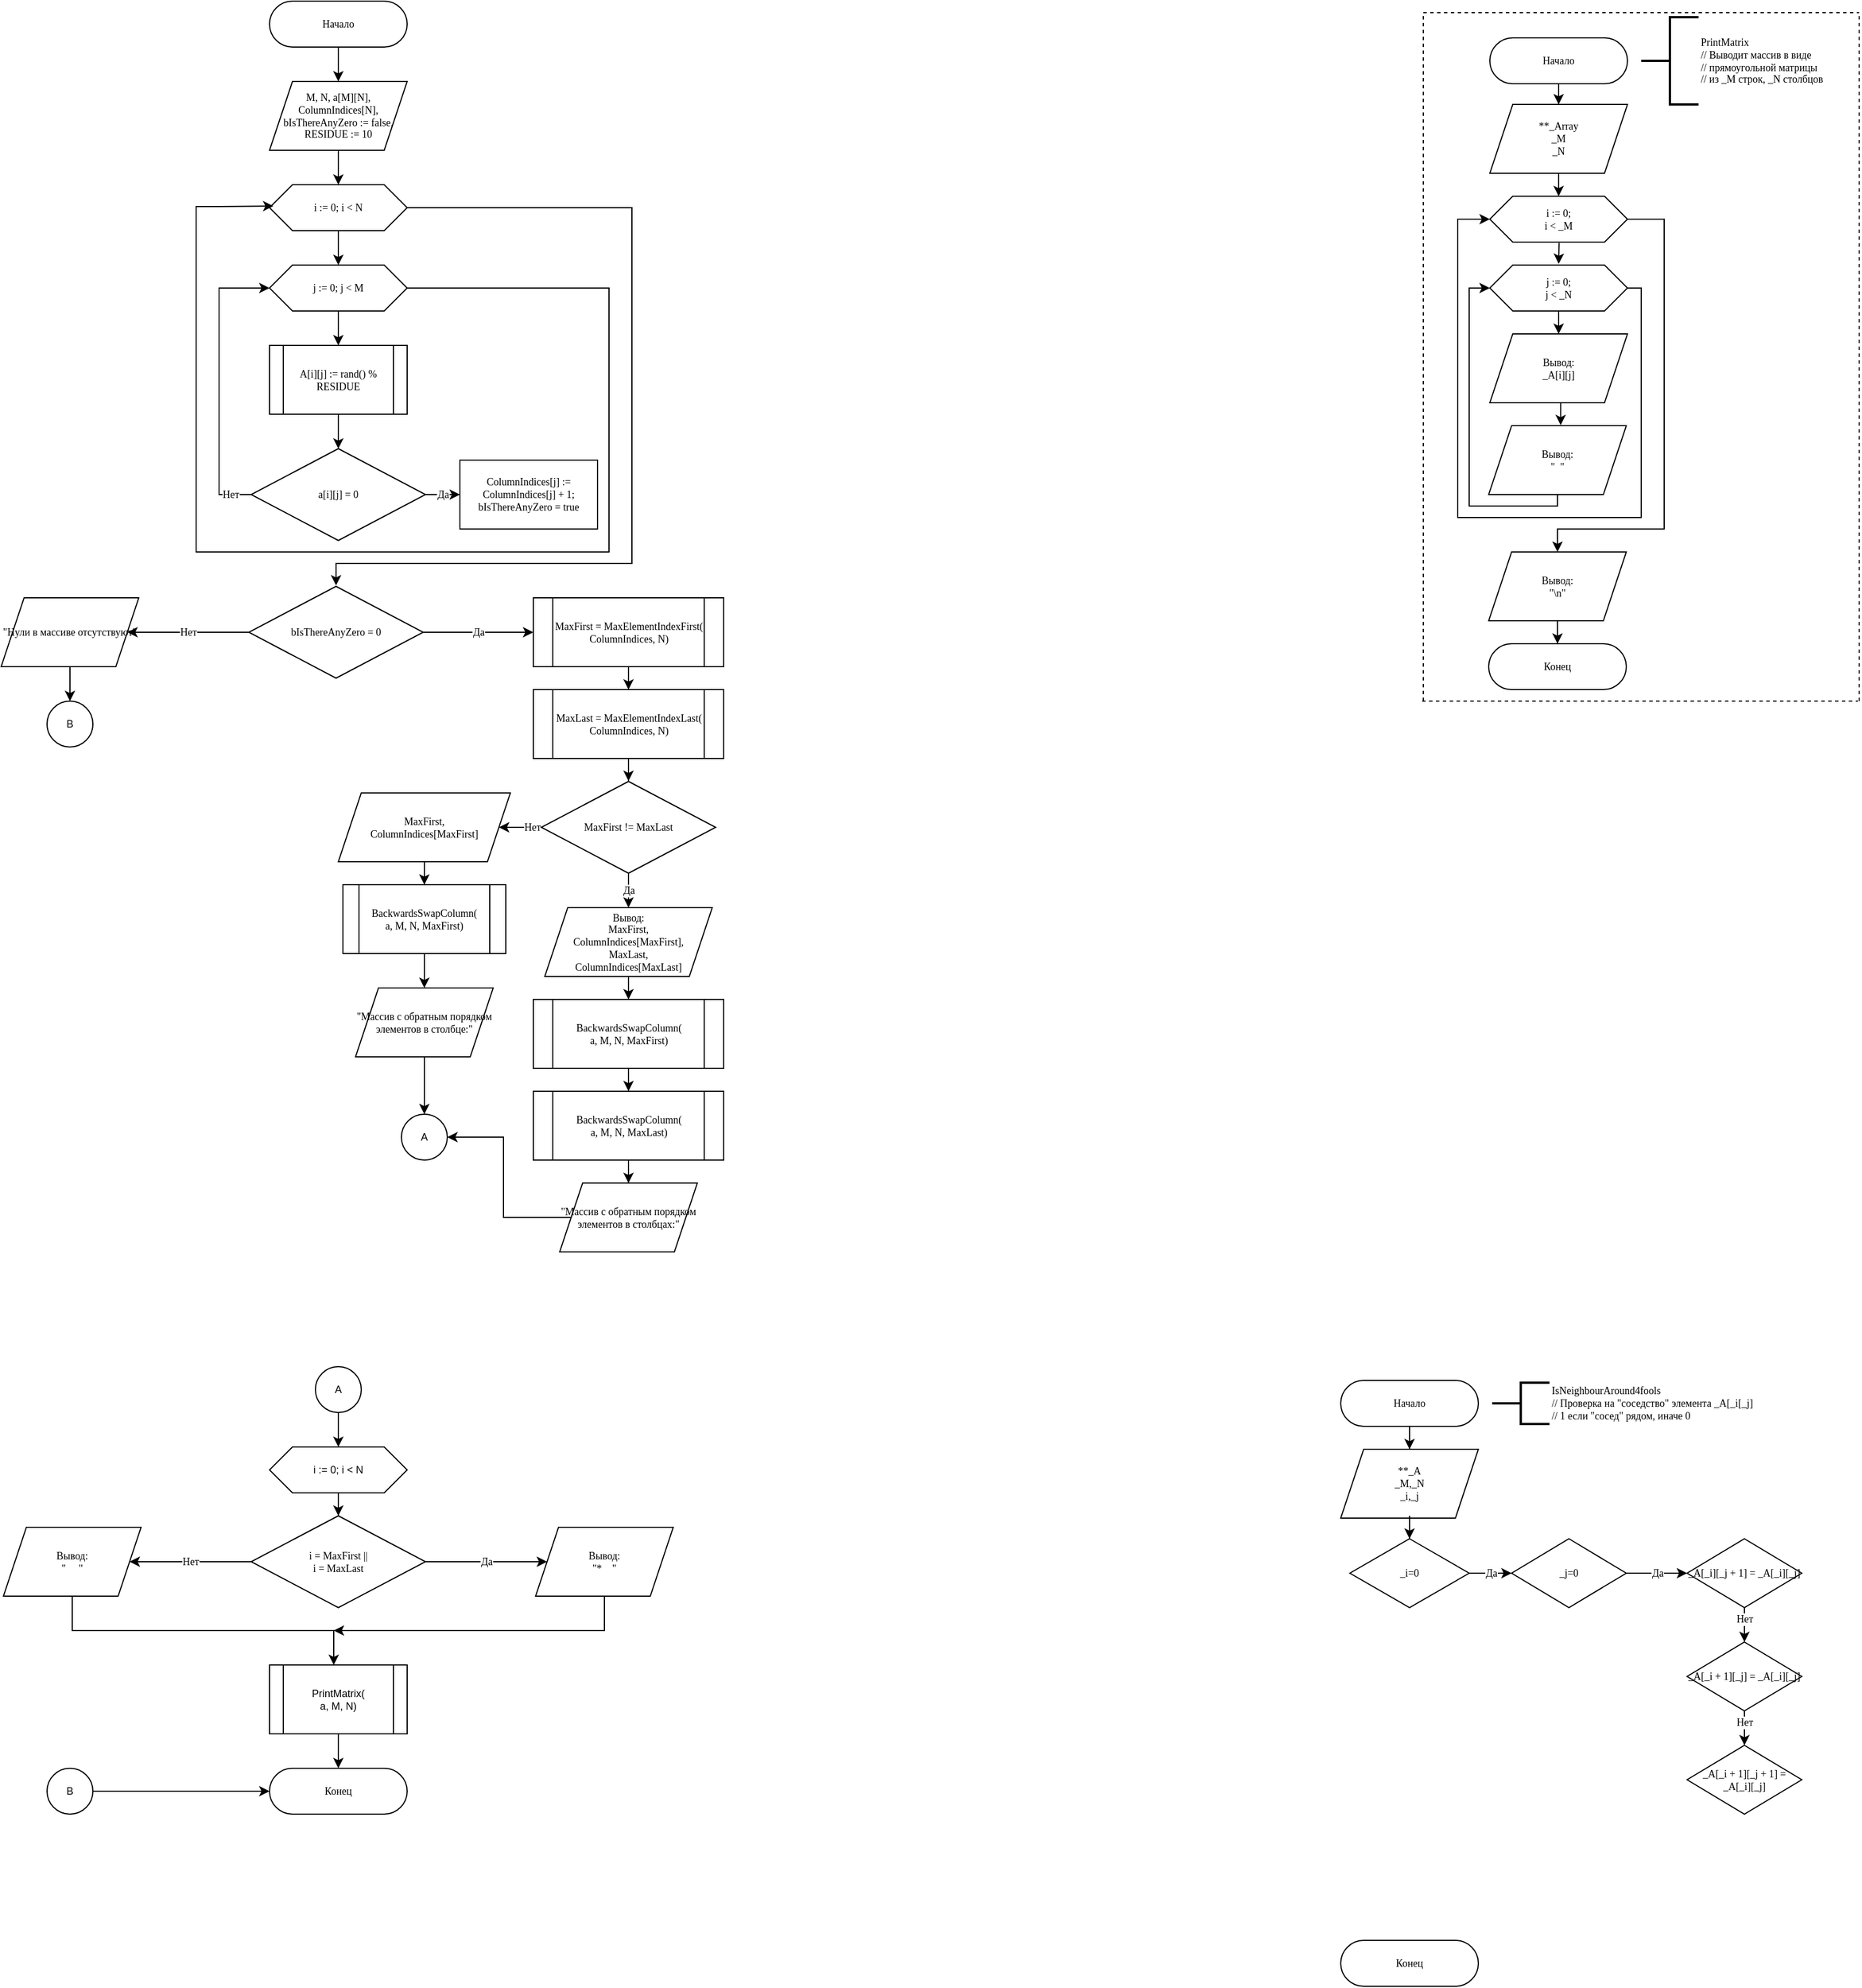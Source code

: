 <mxfile version="14.0.1" type="github">
  <diagram id="jJN2-YR1qqHn-e9BybVK" name="Page-1">
    <mxGraphModel dx="1649" dy="-588" grid="1" gridSize="10" guides="1" tooltips="1" connect="1" arrows="1" fold="1" page="1" pageScale="1" pageWidth="827" pageHeight="1169" background="none" math="0" shadow="0">
      <root>
        <mxCell id="0" />
        <mxCell id="1" parent="0" />
        <mxCell id="fMAf0AQXnJGZOiMmoHYG-100" style="edgeStyle=orthogonalEdgeStyle;rounded=0;orthogonalLoop=1;jettySize=auto;html=1;entryX=0.5;entryY=0;entryDx=0;entryDy=0;fontFamily=Consolas;fontSize=9;" parent="1" source="fMAf0AQXnJGZOiMmoHYG-79" target="fMAf0AQXnJGZOiMmoHYG-84" edge="1">
          <mxGeometry relative="1" as="geometry" />
        </mxCell>
        <mxCell id="fMAf0AQXnJGZOiMmoHYG-79" value="Начало" style="rounded=1;whiteSpace=wrap;html=1;arcSize=50;fontFamily=Consolas;fontSize=9;" parent="1" vertex="1">
          <mxGeometry x="488" y="1212" width="120" height="40" as="geometry" />
        </mxCell>
        <mxCell id="fMAf0AQXnJGZOiMmoHYG-80" value="&lt;div style=&quot;font-size: 9px;&quot;&gt;i := 0;&lt;/div&gt;&lt;div style=&quot;font-size: 9px;&quot;&gt;i &amp;lt; _M&lt;br style=&quot;font-size: 9px;&quot;&gt;&lt;/div&gt;" style="shape=hexagon;perimeter=hexagonPerimeter2;whiteSpace=wrap;html=1;fixedSize=1;rounded=1;fontFamily=Consolas;arcSize=0;fontSize=9;" parent="1" vertex="1">
          <mxGeometry x="488" y="1350" width="120" height="40" as="geometry" />
        </mxCell>
        <mxCell id="fMAf0AQXnJGZOiMmoHYG-81" style="edgeStyle=orthogonalEdgeStyle;rounded=0;orthogonalLoop=1;jettySize=auto;html=1;entryX=0.5;entryY=-0.026;entryDx=0;entryDy=0;fontFamily=Consolas;fontSize=9;exitX=0.503;exitY=1.019;exitDx=0;exitDy=0;exitPerimeter=0;entryPerimeter=0;" parent="1" source="fMAf0AQXnJGZOiMmoHYG-80" target="fMAf0AQXnJGZOiMmoHYG-101" edge="1">
          <mxGeometry x="430" y="1108" as="geometry">
            <mxPoint x="548" y="1408" as="targetPoint" />
          </mxGeometry>
        </mxCell>
        <mxCell id="fMAf0AQXnJGZOiMmoHYG-82" style="edgeStyle=orthogonalEdgeStyle;rounded=0;orthogonalLoop=1;jettySize=auto;html=1;fontFamily=Consolas;fontSize=9;entryX=0;entryY=0.5;entryDx=0;entryDy=0;exitX=0.5;exitY=1;exitDx=0;exitDy=0;" parent="1" source="s9nZQQE5in6NOD8knwnm-1" target="fMAf0AQXnJGZOiMmoHYG-101" edge="1">
          <mxGeometry x="430" y="1108" as="geometry">
            <mxPoint x="454" y="1370" as="targetPoint" />
            <Array as="points">
              <mxPoint x="547" y="1620" />
              <mxPoint x="470" y="1620" />
              <mxPoint x="470" y="1430" />
            </Array>
            <mxPoint x="548" y="1568" as="sourcePoint" />
          </mxGeometry>
        </mxCell>
        <mxCell id="fMAf0AQXnJGZOiMmoHYG-84" value="&lt;div style=&quot;font-size: 9px;&quot;&gt;**_Array&lt;/div&gt;&lt;div style=&quot;font-size: 9px;&quot;&gt;_M&lt;/div&gt;&lt;div style=&quot;font-size: 9px;&quot;&gt;_N&lt;/div&gt;" style="shape=parallelogram;perimeter=parallelogramPerimeter;whiteSpace=wrap;html=1;fixedSize=1;rounded=1;fontFamily=Consolas;fontSize=9;arcSize=0;" parent="1" vertex="1">
          <mxGeometry x="488" y="1270" width="120" height="60" as="geometry" />
        </mxCell>
        <mxCell id="fMAf0AQXnJGZOiMmoHYG-86" style="edgeStyle=orthogonalEdgeStyle;rounded=0;orthogonalLoop=1;jettySize=auto;html=1;entryX=0.5;entryY=0;entryDx=0;entryDy=0;fontFamily=Consolas;fontSize=9;exitX=0.5;exitY=1;exitDx=0;exitDy=0;" parent="1" source="fMAf0AQXnJGZOiMmoHYG-84" target="fMAf0AQXnJGZOiMmoHYG-80" edge="1">
          <mxGeometry x="430" y="1190" as="geometry">
            <mxPoint x="548" y="1402" as="sourcePoint" />
          </mxGeometry>
        </mxCell>
        <mxCell id="fMAf0AQXnJGZOiMmoHYG-89" style="edgeStyle=orthogonalEdgeStyle;rounded=0;orthogonalLoop=1;jettySize=auto;html=1;fontFamily=Consolas;exitX=1;exitY=0.5;exitDx=0;exitDy=0;fontSize=9;entryX=0.5;entryY=0;entryDx=0;entryDy=0;" parent="1" source="fMAf0AQXnJGZOiMmoHYG-80" target="s9nZQQE5in6NOD8knwnm-6" edge="1">
          <mxGeometry x="430" y="1108" as="geometry">
            <mxPoint x="608" y="1660" as="targetPoint" />
            <Array as="points">
              <mxPoint x="640" y="1370" />
              <mxPoint x="640" y="1640" />
              <mxPoint x="547" y="1640" />
            </Array>
            <mxPoint x="608" y="1535" as="sourcePoint" />
          </mxGeometry>
        </mxCell>
        <mxCell id="fMAf0AQXnJGZOiMmoHYG-90" value="Конец" style="rounded=1;whiteSpace=wrap;html=1;arcSize=50;fontFamily=Consolas;fontSize=9;" parent="1" vertex="1">
          <mxGeometry x="487" y="1740" width="120" height="40" as="geometry" />
        </mxCell>
        <mxCell id="fMAf0AQXnJGZOiMmoHYG-91" value="&lt;div style=&quot;font-size: 9px;&quot;&gt;PrintMatrix&lt;/div&gt;&lt;div style=&quot;font-size: 9px;&quot;&gt;// Выводит массив в виде&lt;/div&gt;&lt;div style=&quot;font-size: 9px;&quot;&gt;// прямоугольной матрицы&lt;/div&gt;&lt;div style=&quot;font-size: 9px;&quot;&gt;// из _M строк, _N столбцов&lt;br style=&quot;font-size: 9px;&quot;&gt;&lt;/div&gt;" style="strokeWidth=2;html=1;shape=mxgraph.flowchart.annotation_2;align=left;labelPosition=right;pointerEvents=1;rounded=1;fontFamily=Consolas;fontSize=9;" parent="1" vertex="1">
          <mxGeometry x="620" y="1194" width="50" height="76" as="geometry" />
        </mxCell>
        <mxCell id="fMAf0AQXnJGZOiMmoHYG-92" value="" style="endArrow=none;dashed=1;html=1;fontFamily=Consolas;fontSize=9;" parent="1" edge="1">
          <mxGeometry x="430" y="1190" width="50" height="50" as="geometry">
            <mxPoint x="430" y="1190" as="sourcePoint" />
            <mxPoint x="810" y="1190" as="targetPoint" />
          </mxGeometry>
        </mxCell>
        <mxCell id="fMAf0AQXnJGZOiMmoHYG-93" value="" style="endArrow=none;dashed=1;html=1;fontFamily=Consolas;fontSize=9;" parent="1" edge="1">
          <mxGeometry x="430" y="1190" width="50" height="50" as="geometry">
            <mxPoint x="430" y="1790" as="sourcePoint" />
            <mxPoint x="430" y="1192" as="targetPoint" />
          </mxGeometry>
        </mxCell>
        <mxCell id="fMAf0AQXnJGZOiMmoHYG-94" value="" style="endArrow=none;dashed=1;html=1;fontFamily=Consolas;fontSize=9;" parent="1" edge="1">
          <mxGeometry x="430" y="1190" width="50" height="50" as="geometry">
            <mxPoint x="810" y="1790" as="sourcePoint" />
            <mxPoint x="810" y="1192" as="targetPoint" />
          </mxGeometry>
        </mxCell>
        <mxCell id="fMAf0AQXnJGZOiMmoHYG-95" value="" style="endArrow=none;dashed=1;html=1;fontFamily=Consolas;fontSize=9;" parent="1" edge="1">
          <mxGeometry x="429" y="1138" width="50" height="50" as="geometry">
            <mxPoint x="429" y="1790" as="sourcePoint" />
            <mxPoint x="809" y="1790" as="targetPoint" />
          </mxGeometry>
        </mxCell>
        <mxCell id="fMAf0AQXnJGZOiMmoHYG-96" style="edgeStyle=orthogonalEdgeStyle;rounded=0;orthogonalLoop=1;jettySize=auto;html=1;entryX=0.5;entryY=-0.011;entryDx=0;entryDy=0;entryPerimeter=0;fontFamily=Consolas;fontSize=10;" parent="1" edge="1">
          <mxGeometry x="430" y="1108" as="geometry">
            <mxPoint x="548.029" y="1448" as="sourcePoint" />
          </mxGeometry>
        </mxCell>
        <mxCell id="fMAf0AQXnJGZOiMmoHYG-99" style="edgeStyle=orthogonalEdgeStyle;rounded=0;orthogonalLoop=1;jettySize=auto;html=1;entryX=0.5;entryY=0;entryDx=0;entryDy=0;fontFamily=Consolas;fontSize=10;" parent="1" edge="1">
          <mxGeometry x="430" y="1108" as="geometry">
            <mxPoint x="548.029" y="1508" as="sourcePoint" />
          </mxGeometry>
        </mxCell>
        <mxCell id="fMAf0AQXnJGZOiMmoHYG-103" value="" style="edgeStyle=orthogonalEdgeStyle;rounded=0;orthogonalLoop=1;jettySize=auto;html=1;fontFamily=Consolas;fontSize=9;" parent="1" source="fMAf0AQXnJGZOiMmoHYG-101" target="fMAf0AQXnJGZOiMmoHYG-102" edge="1">
          <mxGeometry relative="1" as="geometry" />
        </mxCell>
        <mxCell id="s9nZQQE5in6NOD8knwnm-4" style="edgeStyle=orthogonalEdgeStyle;rounded=0;orthogonalLoop=1;jettySize=auto;html=1;fontFamily=Consolas;fontSize=9;entryX=0;entryY=0.5;entryDx=0;entryDy=0;" edge="1" parent="1" source="fMAf0AQXnJGZOiMmoHYG-101" target="fMAf0AQXnJGZOiMmoHYG-80">
          <mxGeometry relative="1" as="geometry">
            <mxPoint x="450" y="1370" as="targetPoint" />
            <Array as="points">
              <mxPoint x="620" y="1430" />
              <mxPoint x="620" y="1630" />
              <mxPoint x="460" y="1630" />
              <mxPoint x="460" y="1370" />
            </Array>
          </mxGeometry>
        </mxCell>
        <mxCell id="fMAf0AQXnJGZOiMmoHYG-101" value="&lt;div style=&quot;font-size: 9px;&quot;&gt;j := 0;&lt;/div&gt;&lt;div style=&quot;font-size: 9px;&quot;&gt;j &amp;lt; _N&lt;br style=&quot;font-size: 9px;&quot;&gt;&lt;/div&gt;" style="shape=hexagon;perimeter=hexagonPerimeter2;whiteSpace=wrap;html=1;fixedSize=1;rounded=1;fontFamily=Consolas;arcSize=0;fontSize=9;" parent="1" vertex="1">
          <mxGeometry x="488" y="1410" width="120" height="40" as="geometry" />
        </mxCell>
        <mxCell id="s9nZQQE5in6NOD8knwnm-5" style="edgeStyle=orthogonalEdgeStyle;rounded=0;orthogonalLoop=1;jettySize=auto;html=1;entryX=0.523;entryY=-0.008;entryDx=0;entryDy=0;entryPerimeter=0;fontFamily=Consolas;fontSize=9;" edge="1" parent="1" source="fMAf0AQXnJGZOiMmoHYG-102" target="s9nZQQE5in6NOD8knwnm-1">
          <mxGeometry relative="1" as="geometry">
            <Array as="points">
              <mxPoint x="550" y="1530" />
            </Array>
          </mxGeometry>
        </mxCell>
        <mxCell id="fMAf0AQXnJGZOiMmoHYG-102" value="&lt;div style=&quot;font-size: 9px;&quot;&gt;Вывод:&lt;/div&gt;&lt;div style=&quot;font-size: 9px;&quot;&gt;_A[i][j]&lt;br style=&quot;font-size: 9px;&quot;&gt;&lt;/div&gt;" style="shape=parallelogram;perimeter=parallelogramPerimeter;whiteSpace=wrap;html=1;fixedSize=1;rounded=1;fontFamily=Consolas;fontSize=9;arcSize=0;" parent="1" vertex="1">
          <mxGeometry x="488" y="1470" width="120" height="60" as="geometry" />
        </mxCell>
        <mxCell id="fMAf0AQXnJGZOiMmoHYG-106" value="" style="edgeStyle=orthogonalEdgeStyle;rounded=0;orthogonalLoop=1;jettySize=auto;html=1;fontFamily=Consolas;fontSize=9;" parent="1" source="fMAf0AQXnJGZOiMmoHYG-104" target="fMAf0AQXnJGZOiMmoHYG-105" edge="1">
          <mxGeometry relative="1" as="geometry" />
        </mxCell>
        <mxCell id="fMAf0AQXnJGZOiMmoHYG-104" value="Начало" style="rounded=1;whiteSpace=wrap;html=1;arcSize=50;fontFamily=Consolas;fontSize=9;" parent="1" vertex="1">
          <mxGeometry x="-576" y="1180" width="120" height="40" as="geometry" />
        </mxCell>
        <mxCell id="fMAf0AQXnJGZOiMmoHYG-108" value="" style="edgeStyle=orthogonalEdgeStyle;rounded=0;orthogonalLoop=1;jettySize=auto;html=1;fontFamily=Consolas;fontSize=9;" parent="1" source="fMAf0AQXnJGZOiMmoHYG-105" target="fMAf0AQXnJGZOiMmoHYG-107" edge="1">
          <mxGeometry relative="1" as="geometry" />
        </mxCell>
        <mxCell id="fMAf0AQXnJGZOiMmoHYG-105" value="&lt;div style=&quot;font-size: 9px;&quot;&gt;M, N, a[M][N], ColumnIndices[N], bIsThereAnyZero := false,&lt;/div&gt;&lt;div style=&quot;font-size: 9px;&quot;&gt;RESIDUE := 10&lt;br style=&quot;font-size: 9px;&quot;&gt;&lt;/div&gt;" style="shape=parallelogram;perimeter=parallelogramPerimeter;whiteSpace=wrap;html=1;fixedSize=1;rounded=1;fontFamily=Consolas;fontSize=9;arcSize=0;" parent="1" vertex="1">
          <mxGeometry x="-576" y="1250" width="120" height="60" as="geometry" />
        </mxCell>
        <mxCell id="fMAf0AQXnJGZOiMmoHYG-110" value="" style="edgeStyle=orthogonalEdgeStyle;rounded=0;orthogonalLoop=1;jettySize=auto;html=1;fontFamily=Consolas;fontSize=9;" parent="1" source="fMAf0AQXnJGZOiMmoHYG-107" target="fMAf0AQXnJGZOiMmoHYG-109" edge="1">
          <mxGeometry relative="1" as="geometry" />
        </mxCell>
        <mxCell id="fMAf0AQXnJGZOiMmoHYG-119" style="edgeStyle=orthogonalEdgeStyle;rounded=0;orthogonalLoop=1;jettySize=auto;html=1;exitX=1;exitY=0.5;exitDx=0;exitDy=0;fontFamily=Consolas;fontSize=9;entryX=0.5;entryY=-0.01;entryDx=0;entryDy=0;entryPerimeter=0;" parent="1" source="fMAf0AQXnJGZOiMmoHYG-107" target="fMAf0AQXnJGZOiMmoHYG-122" edge="1">
          <mxGeometry relative="1" as="geometry">
            <mxPoint x="-519" y="1680" as="targetPoint" />
            <Array as="points">
              <mxPoint x="-260" y="1360" />
              <mxPoint x="-260" y="1670" />
              <mxPoint x="-518" y="1670" />
            </Array>
          </mxGeometry>
        </mxCell>
        <mxCell id="fMAf0AQXnJGZOiMmoHYG-107" value="i := 0; i &amp;lt; N" style="shape=hexagon;perimeter=hexagonPerimeter2;whiteSpace=wrap;html=1;fixedSize=1;rounded=1;fontFamily=Consolas;fontSize=9;arcSize=0;" parent="1" vertex="1">
          <mxGeometry x="-576" y="1340" width="120" height="40" as="geometry" />
        </mxCell>
        <mxCell id="fMAf0AQXnJGZOiMmoHYG-112" value="" style="edgeStyle=orthogonalEdgeStyle;rounded=0;orthogonalLoop=1;jettySize=auto;html=1;fontFamily=Consolas;fontSize=9;" parent="1" source="fMAf0AQXnJGZOiMmoHYG-109" target="fMAf0AQXnJGZOiMmoHYG-111" edge="1">
          <mxGeometry relative="1" as="geometry" />
        </mxCell>
        <mxCell id="fMAf0AQXnJGZOiMmoHYG-118" style="edgeStyle=orthogonalEdgeStyle;rounded=0;orthogonalLoop=1;jettySize=auto;html=1;fontFamily=Consolas;fontSize=9;entryX=0.028;entryY=0.465;entryDx=0;entryDy=0;entryPerimeter=0;" parent="1" source="fMAf0AQXnJGZOiMmoHYG-109" target="fMAf0AQXnJGZOiMmoHYG-107" edge="1">
          <mxGeometry relative="1" as="geometry">
            <mxPoint x="-620" y="1430" as="targetPoint" />
            <Array as="points">
              <mxPoint x="-280" y="1430" />
              <mxPoint x="-280" y="1660" />
              <mxPoint x="-640" y="1660" />
              <mxPoint x="-640" y="1359" />
              <mxPoint x="-620" y="1359" />
            </Array>
          </mxGeometry>
        </mxCell>
        <mxCell id="fMAf0AQXnJGZOiMmoHYG-109" value="j := 0; j &amp;lt; M" style="shape=hexagon;perimeter=hexagonPerimeter2;whiteSpace=wrap;html=1;fixedSize=1;rounded=1;fontFamily=Consolas;fontSize=9;arcSize=0;" parent="1" vertex="1">
          <mxGeometry x="-576" y="1410" width="120" height="40" as="geometry" />
        </mxCell>
        <mxCell id="fMAf0AQXnJGZOiMmoHYG-114" value="" style="edgeStyle=orthogonalEdgeStyle;rounded=0;orthogonalLoop=1;jettySize=auto;html=1;fontFamily=Consolas;fontSize=9;" parent="1" source="fMAf0AQXnJGZOiMmoHYG-111" target="fMAf0AQXnJGZOiMmoHYG-113" edge="1">
          <mxGeometry relative="1" as="geometry" />
        </mxCell>
        <mxCell id="fMAf0AQXnJGZOiMmoHYG-111" value="A[i][j] := rand() % RESIDUE" style="shape=process;whiteSpace=wrap;html=1;backgroundOutline=1;rounded=1;fontFamily=Consolas;fontSize=9;arcSize=0;" parent="1" vertex="1">
          <mxGeometry x="-576" y="1480" width="120" height="60" as="geometry" />
        </mxCell>
        <mxCell id="fMAf0AQXnJGZOiMmoHYG-116" value="Да" style="edgeStyle=orthogonalEdgeStyle;rounded=0;orthogonalLoop=1;jettySize=auto;html=1;fontFamily=Consolas;fontSize=9;" parent="1" source="fMAf0AQXnJGZOiMmoHYG-113" target="fMAf0AQXnJGZOiMmoHYG-115" edge="1">
          <mxGeometry relative="1" as="geometry" />
        </mxCell>
        <mxCell id="fMAf0AQXnJGZOiMmoHYG-117" value="Нет" style="edgeStyle=orthogonalEdgeStyle;rounded=0;orthogonalLoop=1;jettySize=auto;html=1;entryX=0;entryY=0.5;entryDx=0;entryDy=0;fontFamily=Consolas;fontSize=9;" parent="1" source="fMAf0AQXnJGZOiMmoHYG-113" target="fMAf0AQXnJGZOiMmoHYG-109" edge="1">
          <mxGeometry x="-0.857" relative="1" as="geometry">
            <Array as="points">
              <mxPoint x="-620" y="1610" />
              <mxPoint x="-620" y="1430" />
            </Array>
            <mxPoint as="offset" />
          </mxGeometry>
        </mxCell>
        <mxCell id="fMAf0AQXnJGZOiMmoHYG-113" value="a[i][j] = 0" style="rhombus;whiteSpace=wrap;html=1;rounded=1;fontFamily=Consolas;fontSize=9;arcSize=0;" parent="1" vertex="1">
          <mxGeometry x="-592" y="1570" width="152" height="80" as="geometry" />
        </mxCell>
        <mxCell id="fMAf0AQXnJGZOiMmoHYG-115" value="&lt;div style=&quot;font-size: 9px;&quot;&gt;&amp;nbsp;ColumnIndices[j] :=&amp;nbsp; ColumnIndices[j] + 1;&lt;/div&gt;&lt;div style=&quot;font-size: 9px;&quot;&gt;bIsThereAnyZero = true&lt;br style=&quot;font-size: 9px;&quot;&gt;&lt;/div&gt;" style="whiteSpace=wrap;html=1;rounded=1;fontFamily=Consolas;fontSize=9;arcSize=0;" parent="1" vertex="1">
          <mxGeometry x="-410" y="1580" width="120" height="60" as="geometry" />
        </mxCell>
        <mxCell id="fMAf0AQXnJGZOiMmoHYG-124" value="Да" style="edgeStyle=orthogonalEdgeStyle;rounded=0;orthogonalLoop=1;jettySize=auto;html=1;fontFamily=Consolas;fontSize=9;" parent="1" source="fMAf0AQXnJGZOiMmoHYG-122" target="fMAf0AQXnJGZOiMmoHYG-123" edge="1">
          <mxGeometry relative="1" as="geometry" />
        </mxCell>
        <mxCell id="fMAf0AQXnJGZOiMmoHYG-126" value="Нет" style="edgeStyle=orthogonalEdgeStyle;rounded=0;orthogonalLoop=1;jettySize=auto;html=1;fontFamily=Consolas;fontSize=9;" parent="1" source="fMAf0AQXnJGZOiMmoHYG-122" target="fMAf0AQXnJGZOiMmoHYG-125" edge="1">
          <mxGeometry relative="1" as="geometry" />
        </mxCell>
        <mxCell id="fMAf0AQXnJGZOiMmoHYG-122" value="bIsThereAnyZero = 0" style="rhombus;whiteSpace=wrap;html=1;rounded=1;fontFamily=Consolas;fontSize=9;arcSize=0;" parent="1" vertex="1">
          <mxGeometry x="-594" y="1690" width="152" height="80" as="geometry" />
        </mxCell>
        <mxCell id="fMAf0AQXnJGZOiMmoHYG-128" value="" style="edgeStyle=orthogonalEdgeStyle;rounded=0;orthogonalLoop=1;jettySize=auto;html=1;fontFamily=Consolas;fontSize=9;" parent="1" source="fMAf0AQXnJGZOiMmoHYG-123" target="fMAf0AQXnJGZOiMmoHYG-127" edge="1">
          <mxGeometry relative="1" as="geometry" />
        </mxCell>
        <mxCell id="fMAf0AQXnJGZOiMmoHYG-123" value="&lt;div style=&quot;font-size: 9px;&quot;&gt;MaxFirst = MaxElementIndexFirst(&lt;/div&gt;&lt;div style=&quot;font-size: 9px;&quot;&gt;ColumnIndices, N)&lt;/div&gt;" style="shape=process;whiteSpace=wrap;html=1;backgroundOutline=1;rounded=1;fontFamily=Consolas;fontSize=9;arcSize=0;" parent="1" vertex="1">
          <mxGeometry x="-346" y="1700" width="166" height="60" as="geometry" />
        </mxCell>
        <mxCell id="fMAf0AQXnJGZOiMmoHYG-150" style="edgeStyle=orthogonalEdgeStyle;rounded=0;orthogonalLoop=1;jettySize=auto;html=1;fontFamily=Consolas;fontSize=9;" parent="1" source="fMAf0AQXnJGZOiMmoHYG-125" target="fMAf0AQXnJGZOiMmoHYG-151" edge="1">
          <mxGeometry relative="1" as="geometry">
            <mxPoint x="-750.0" y="1790" as="targetPoint" />
          </mxGeometry>
        </mxCell>
        <mxCell id="fMAf0AQXnJGZOiMmoHYG-125" value="&quot;Нули в массиве отсутствуют&quot;" style="shape=parallelogram;perimeter=parallelogramPerimeter;whiteSpace=wrap;html=1;fixedSize=1;rounded=1;fontFamily=Consolas;fontSize=9;arcSize=0;" parent="1" vertex="1">
          <mxGeometry x="-810" y="1700" width="120" height="60" as="geometry" />
        </mxCell>
        <mxCell id="fMAf0AQXnJGZOiMmoHYG-130" value="" style="edgeStyle=orthogonalEdgeStyle;rounded=0;orthogonalLoop=1;jettySize=auto;html=1;fontFamily=Consolas;fontSize=9;entryX=0.5;entryY=-0.005;entryDx=0;entryDy=0;entryPerimeter=0;" parent="1" source="fMAf0AQXnJGZOiMmoHYG-127" target="fMAf0AQXnJGZOiMmoHYG-131" edge="1">
          <mxGeometry relative="1" as="geometry">
            <mxPoint x="-263.0" y="1910" as="targetPoint" />
          </mxGeometry>
        </mxCell>
        <mxCell id="fMAf0AQXnJGZOiMmoHYG-127" value="&lt;div style=&quot;font-size: 9px;&quot;&gt;MaxLast = MaxElementIndexLast(&lt;/div&gt;&lt;div style=&quot;font-size: 9px;&quot;&gt;ColumnIndices, N)&lt;/div&gt;" style="shape=process;whiteSpace=wrap;html=1;backgroundOutline=1;rounded=1;fontFamily=Consolas;fontSize=9;arcSize=0;" parent="1" vertex="1">
          <mxGeometry x="-346" y="1780" width="166" height="60" as="geometry" />
        </mxCell>
        <mxCell id="fMAf0AQXnJGZOiMmoHYG-133" value="Да" style="edgeStyle=orthogonalEdgeStyle;rounded=0;orthogonalLoop=1;jettySize=auto;html=1;fontFamily=Consolas;fontSize=9;" parent="1" source="fMAf0AQXnJGZOiMmoHYG-131" target="fMAf0AQXnJGZOiMmoHYG-132" edge="1">
          <mxGeometry relative="1" as="geometry" />
        </mxCell>
        <mxCell id="fMAf0AQXnJGZOiMmoHYG-141" value="Нет" style="edgeStyle=orthogonalEdgeStyle;rounded=0;orthogonalLoop=1;jettySize=auto;html=1;fontFamily=Consolas;fontSize=9;" parent="1" source="fMAf0AQXnJGZOiMmoHYG-131" target="fMAf0AQXnJGZOiMmoHYG-140" edge="1">
          <mxGeometry relative="1" as="geometry" />
        </mxCell>
        <mxCell id="fMAf0AQXnJGZOiMmoHYG-131" value="MaxFirst != MaxLast" style="rhombus;whiteSpace=wrap;html=1;rounded=1;fontFamily=Consolas;fontSize=9;arcSize=0;" parent="1" vertex="1">
          <mxGeometry x="-339" y="1860" width="152" height="80" as="geometry" />
        </mxCell>
        <mxCell id="fMAf0AQXnJGZOiMmoHYG-135" value="" style="edgeStyle=orthogonalEdgeStyle;rounded=0;orthogonalLoop=1;jettySize=auto;html=1;fontFamily=Consolas;fontSize=9;" parent="1" source="fMAf0AQXnJGZOiMmoHYG-132" target="fMAf0AQXnJGZOiMmoHYG-134" edge="1">
          <mxGeometry relative="1" as="geometry" />
        </mxCell>
        <mxCell id="fMAf0AQXnJGZOiMmoHYG-132" value="&lt;div style=&quot;font-size: 9px;&quot;&gt;Вывод:&lt;br style=&quot;font-size: 9px;&quot;&gt;&lt;/div&gt;&lt;div style=&quot;font-size: 9px;&quot;&gt;MaxFirst,&lt;/div&gt;&lt;div style=&quot;font-size: 9px;&quot;&gt;ColumnIndices[MaxFirst],&lt;/div&gt;&lt;div style=&quot;font-size: 9px;&quot;&gt;MaxLast,&lt;/div&gt;&lt;div style=&quot;font-size: 9px;&quot;&gt;ColumnIndices[MaxLast]&lt;br style=&quot;font-size: 9px;&quot;&gt;&lt;/div&gt;" style="shape=parallelogram;perimeter=parallelogramPerimeter;whiteSpace=wrap;html=1;fixedSize=1;rounded=1;fontFamily=Consolas;fontSize=9;arcSize=0;" parent="1" vertex="1">
          <mxGeometry x="-336" y="1970" width="146" height="60" as="geometry" />
        </mxCell>
        <mxCell id="fMAf0AQXnJGZOiMmoHYG-137" value="" style="edgeStyle=orthogonalEdgeStyle;rounded=0;orthogonalLoop=1;jettySize=auto;html=1;fontFamily=Consolas;fontSize=9;" parent="1" source="fMAf0AQXnJGZOiMmoHYG-134" target="fMAf0AQXnJGZOiMmoHYG-136" edge="1">
          <mxGeometry relative="1" as="geometry" />
        </mxCell>
        <mxCell id="fMAf0AQXnJGZOiMmoHYG-134" value="&lt;div style=&quot;font-size: 9px;&quot;&gt;BackwardsSwapColumn(&lt;/div&gt;&lt;div style=&quot;font-size: 9px;&quot;&gt;a, M, N, MaxFirst)&lt;/div&gt;" style="shape=process;whiteSpace=wrap;html=1;backgroundOutline=1;rounded=1;fontFamily=Consolas;fontSize=9;arcSize=0;" parent="1" vertex="1">
          <mxGeometry x="-346" y="2050" width="166" height="60" as="geometry" />
        </mxCell>
        <mxCell id="fMAf0AQXnJGZOiMmoHYG-139" value="" style="edgeStyle=orthogonalEdgeStyle;rounded=0;orthogonalLoop=1;jettySize=auto;html=1;fontFamily=Consolas;fontSize=9;" parent="1" source="fMAf0AQXnJGZOiMmoHYG-136" target="fMAf0AQXnJGZOiMmoHYG-138" edge="1">
          <mxGeometry relative="1" as="geometry" />
        </mxCell>
        <mxCell id="fMAf0AQXnJGZOiMmoHYG-136" value="&lt;div style=&quot;font-size: 9px;&quot;&gt;BackwardsSwapColumn(&lt;/div&gt;&lt;div style=&quot;font-size: 9px;&quot;&gt;a, M, N, MaxLast)&lt;/div&gt;" style="shape=process;whiteSpace=wrap;html=1;backgroundOutline=1;rounded=1;fontFamily=Consolas;fontSize=9;arcSize=0;" parent="1" vertex="1">
          <mxGeometry x="-346" y="2130" width="166" height="60" as="geometry" />
        </mxCell>
        <mxCell id="fMAf0AQXnJGZOiMmoHYG-149" style="edgeStyle=orthogonalEdgeStyle;rounded=0;orthogonalLoop=1;jettySize=auto;html=1;entryX=1;entryY=0.5;entryDx=0;entryDy=0;fontFamily=Consolas;fontSize=9;" parent="1" source="fMAf0AQXnJGZOiMmoHYG-138" target="fMAf0AQXnJGZOiMmoHYG-148" edge="1">
          <mxGeometry relative="1" as="geometry" />
        </mxCell>
        <mxCell id="fMAf0AQXnJGZOiMmoHYG-138" value="&quot;Массив с обратным порядком элементов в столбцах:&quot;" style="shape=parallelogram;perimeter=parallelogramPerimeter;whiteSpace=wrap;html=1;fixedSize=1;rounded=1;fontFamily=Consolas;fontSize=9;arcSize=0;" parent="1" vertex="1">
          <mxGeometry x="-323" y="2210" width="120" height="60" as="geometry" />
        </mxCell>
        <mxCell id="fMAf0AQXnJGZOiMmoHYG-143" value="" style="edgeStyle=orthogonalEdgeStyle;rounded=0;orthogonalLoop=1;jettySize=auto;html=1;fontFamily=Consolas;fontSize=9;" parent="1" source="fMAf0AQXnJGZOiMmoHYG-140" target="fMAf0AQXnJGZOiMmoHYG-142" edge="1">
          <mxGeometry relative="1" as="geometry" />
        </mxCell>
        <mxCell id="fMAf0AQXnJGZOiMmoHYG-140" value="&lt;div style=&quot;font-size: 9px;&quot;&gt;MaxFirst,&lt;/div&gt;&lt;div style=&quot;font-size: 9px;&quot;&gt;ColumnIndices[MaxFirst]&lt;br style=&quot;font-size: 9px;&quot;&gt;&lt;/div&gt;" style="shape=parallelogram;perimeter=parallelogramPerimeter;whiteSpace=wrap;html=1;fixedSize=1;rounded=1;fontFamily=Consolas;fontSize=9;arcSize=0;" parent="1" vertex="1">
          <mxGeometry x="-516" y="1870" width="150" height="60" as="geometry" />
        </mxCell>
        <mxCell id="fMAf0AQXnJGZOiMmoHYG-145" value="" style="edgeStyle=orthogonalEdgeStyle;rounded=0;orthogonalLoop=1;jettySize=auto;html=1;fontFamily=Consolas;fontSize=9;" parent="1" source="fMAf0AQXnJGZOiMmoHYG-142" target="fMAf0AQXnJGZOiMmoHYG-144" edge="1">
          <mxGeometry relative="1" as="geometry" />
        </mxCell>
        <mxCell id="fMAf0AQXnJGZOiMmoHYG-142" value="&lt;div style=&quot;font-size: 9px;&quot;&gt;BackwardsSwapColumn(&lt;/div&gt;&lt;div style=&quot;font-size: 9px;&quot;&gt;a, M, N, MaxFirst)&lt;/div&gt;" style="shape=process;whiteSpace=wrap;html=1;backgroundOutline=1;rounded=1;fontFamily=Consolas;fontSize=9;arcSize=0;" parent="1" vertex="1">
          <mxGeometry x="-512" y="1950" width="142" height="60" as="geometry" />
        </mxCell>
        <mxCell id="fMAf0AQXnJGZOiMmoHYG-147" value="" style="edgeStyle=orthogonalEdgeStyle;rounded=0;orthogonalLoop=1;jettySize=auto;html=1;fontFamily=Consolas;fontSize=9;" parent="1" source="fMAf0AQXnJGZOiMmoHYG-144" target="fMAf0AQXnJGZOiMmoHYG-148" edge="1">
          <mxGeometry relative="1" as="geometry">
            <mxPoint x="-441" y="2170" as="targetPoint" />
          </mxGeometry>
        </mxCell>
        <mxCell id="fMAf0AQXnJGZOiMmoHYG-144" value="&quot;Массив с обратным порядком элементов в столбце:&quot;" style="shape=parallelogram;perimeter=parallelogramPerimeter;whiteSpace=wrap;html=1;fixedSize=1;rounded=1;fontFamily=Consolas;fontSize=9;arcSize=0;" parent="1" vertex="1">
          <mxGeometry x="-501" y="2040" width="120" height="60" as="geometry" />
        </mxCell>
        <mxCell id="fMAf0AQXnJGZOiMmoHYG-148" value="A" style="ellipse;whiteSpace=wrap;html=1;aspect=fixed;fontSize=9;" parent="1" vertex="1">
          <mxGeometry x="-461" y="2150" width="40" height="40" as="geometry" />
        </mxCell>
        <mxCell id="fMAf0AQXnJGZOiMmoHYG-151" value="B" style="ellipse;whiteSpace=wrap;html=1;aspect=fixed;fontSize=9;" parent="1" vertex="1">
          <mxGeometry x="-770" y="1790" width="40" height="40" as="geometry" />
        </mxCell>
        <mxCell id="fMAf0AQXnJGZOiMmoHYG-154" value="" style="edgeStyle=orthogonalEdgeStyle;rounded=0;orthogonalLoop=1;jettySize=auto;html=1;fontFamily=Consolas;fontSize=9;" parent="1" source="fMAf0AQXnJGZOiMmoHYG-152" target="fMAf0AQXnJGZOiMmoHYG-153" edge="1">
          <mxGeometry relative="1" as="geometry" />
        </mxCell>
        <mxCell id="fMAf0AQXnJGZOiMmoHYG-152" value="A" style="ellipse;whiteSpace=wrap;html=1;aspect=fixed;fontSize=9;" parent="1" vertex="1">
          <mxGeometry x="-536" y="2370" width="40" height="40" as="geometry" />
        </mxCell>
        <mxCell id="fMAf0AQXnJGZOiMmoHYG-156" style="edgeStyle=orthogonalEdgeStyle;rounded=0;orthogonalLoop=1;jettySize=auto;html=1;entryX=0.5;entryY=0;entryDx=0;entryDy=0;fontFamily=Consolas;fontSize=9;" parent="1" source="fMAf0AQXnJGZOiMmoHYG-153" target="fMAf0AQXnJGZOiMmoHYG-155" edge="1">
          <mxGeometry relative="1" as="geometry" />
        </mxCell>
        <mxCell id="fMAf0AQXnJGZOiMmoHYG-153" value="i := 0; i &amp;lt; N" style="shape=hexagon;perimeter=hexagonPerimeter2;whiteSpace=wrap;html=1;fixedSize=1;fontSize=9;" parent="1" vertex="1">
          <mxGeometry x="-576" y="2440" width="120" height="40" as="geometry" />
        </mxCell>
        <mxCell id="fMAf0AQXnJGZOiMmoHYG-158" value="Да" style="edgeStyle=orthogonalEdgeStyle;rounded=0;orthogonalLoop=1;jettySize=auto;html=1;fontFamily=Consolas;fontSize=9;" parent="1" source="fMAf0AQXnJGZOiMmoHYG-155" target="fMAf0AQXnJGZOiMmoHYG-157" edge="1">
          <mxGeometry relative="1" as="geometry" />
        </mxCell>
        <mxCell id="fMAf0AQXnJGZOiMmoHYG-160" value="Нет" style="edgeStyle=orthogonalEdgeStyle;rounded=0;orthogonalLoop=1;jettySize=auto;html=1;fontFamily=Consolas;fontSize=9;" parent="1" source="fMAf0AQXnJGZOiMmoHYG-155" target="fMAf0AQXnJGZOiMmoHYG-159" edge="1">
          <mxGeometry relative="1" as="geometry" />
        </mxCell>
        <mxCell id="fMAf0AQXnJGZOiMmoHYG-155" value="&lt;div style=&quot;font-size: 9px;&quot;&gt;i = MaxFirst ||&lt;/div&gt;&lt;div style=&quot;font-size: 9px;&quot;&gt;i = MaxLast&lt;/div&gt;" style="rhombus;whiteSpace=wrap;html=1;rounded=1;fontFamily=Consolas;fontSize=9;arcSize=0;" parent="1" vertex="1">
          <mxGeometry x="-592" y="2500" width="152" height="80" as="geometry" />
        </mxCell>
        <mxCell id="fMAf0AQXnJGZOiMmoHYG-162" style="edgeStyle=orthogonalEdgeStyle;rounded=0;orthogonalLoop=1;jettySize=auto;html=1;fontFamily=Consolas;fontSize=9;" parent="1" source="fMAf0AQXnJGZOiMmoHYG-157" edge="1">
          <mxGeometry relative="1" as="geometry">
            <mxPoint x="-520" y="2600" as="targetPoint" />
            <Array as="points">
              <mxPoint x="-284" y="2600" />
            </Array>
          </mxGeometry>
        </mxCell>
        <mxCell id="fMAf0AQXnJGZOiMmoHYG-157" value="&lt;div style=&quot;font-size: 9px;&quot;&gt;Вывод:&lt;br style=&quot;font-size: 9px;&quot;&gt;&lt;/div&gt;&lt;div style=&quot;font-size: 9px;&quot;&gt;&quot;*&amp;nbsp;&amp;nbsp;&amp;nbsp; &quot;&lt;/div&gt;" style="shape=parallelogram;perimeter=parallelogramPerimeter;whiteSpace=wrap;html=1;fixedSize=1;rounded=1;fontFamily=Consolas;fontSize=9;arcSize=0;" parent="1" vertex="1">
          <mxGeometry x="-344" y="2510" width="120" height="60" as="geometry" />
        </mxCell>
        <mxCell id="fMAf0AQXnJGZOiMmoHYG-161" style="edgeStyle=orthogonalEdgeStyle;rounded=0;orthogonalLoop=1;jettySize=auto;html=1;fontFamily=Consolas;fontSize=9;" parent="1" source="fMAf0AQXnJGZOiMmoHYG-159" target="fMAf0AQXnJGZOiMmoHYG-163" edge="1">
          <mxGeometry relative="1" as="geometry">
            <mxPoint x="-520" y="2630" as="targetPoint" />
            <Array as="points">
              <mxPoint x="-748" y="2600" />
              <mxPoint x="-520" y="2600" />
            </Array>
          </mxGeometry>
        </mxCell>
        <mxCell id="fMAf0AQXnJGZOiMmoHYG-159" value="&lt;div style=&quot;font-size: 9px;&quot;&gt;Вывод:&lt;br style=&quot;font-size: 9px;&quot;&gt;&lt;/div&gt;&lt;div style=&quot;font-size: 9px;&quot;&gt;&quot;&amp;nbsp;&amp;nbsp;&amp;nbsp;&amp;nbsp; &quot;&lt;/div&gt;" style="shape=parallelogram;perimeter=parallelogramPerimeter;whiteSpace=wrap;html=1;fixedSize=1;rounded=1;fontFamily=Consolas;fontSize=9;arcSize=0;" parent="1" vertex="1">
          <mxGeometry x="-808" y="2510" width="120" height="60" as="geometry" />
        </mxCell>
        <mxCell id="fMAf0AQXnJGZOiMmoHYG-165" style="edgeStyle=orthogonalEdgeStyle;rounded=0;orthogonalLoop=1;jettySize=auto;html=1;fontFamily=Consolas;fontSize=9;entryX=0.5;entryY=0;entryDx=0;entryDy=0;" parent="1" source="fMAf0AQXnJGZOiMmoHYG-163" target="fMAf0AQXnJGZOiMmoHYG-166" edge="1">
          <mxGeometry relative="1" as="geometry">
            <mxPoint x="-516" y="2730" as="targetPoint" />
          </mxGeometry>
        </mxCell>
        <mxCell id="fMAf0AQXnJGZOiMmoHYG-163" value="&lt;div style=&quot;font-size: 9px;&quot;&gt;PrintMatrix(&lt;/div&gt;&lt;div style=&quot;font-size: 9px;&quot;&gt;a, M, N)&lt;/div&gt;" style="shape=process;whiteSpace=wrap;html=1;backgroundOutline=1;fontSize=9;" parent="1" vertex="1">
          <mxGeometry x="-576" y="2630" width="120" height="60" as="geometry" />
        </mxCell>
        <mxCell id="fMAf0AQXnJGZOiMmoHYG-167" style="edgeStyle=orthogonalEdgeStyle;rounded=0;orthogonalLoop=1;jettySize=auto;html=1;entryX=0;entryY=0.5;entryDx=0;entryDy=0;fontFamily=Consolas;fontSize=9;" parent="1" source="fMAf0AQXnJGZOiMmoHYG-164" target="fMAf0AQXnJGZOiMmoHYG-166" edge="1">
          <mxGeometry relative="1" as="geometry" />
        </mxCell>
        <mxCell id="fMAf0AQXnJGZOiMmoHYG-164" value="B" style="ellipse;whiteSpace=wrap;html=1;aspect=fixed;fontSize=9;" parent="1" vertex="1">
          <mxGeometry x="-770" y="2720" width="40" height="40" as="geometry" />
        </mxCell>
        <mxCell id="fMAf0AQXnJGZOiMmoHYG-166" value="Конец" style="rounded=1;whiteSpace=wrap;html=1;arcSize=50;fontFamily=Consolas;fontSize=9;" parent="1" vertex="1">
          <mxGeometry x="-576" y="2720" width="120" height="40" as="geometry" />
        </mxCell>
        <mxCell id="s9nZQQE5in6NOD8knwnm-1" value="&lt;div style=&quot;font-size: 9px;&quot;&gt;Вывод:&lt;/div&gt;&lt;div style=&quot;font-size: 9px;&quot;&gt;&quot;&amp;nbsp; &quot;&lt;br style=&quot;font-size: 9px;&quot;&gt;&lt;/div&gt;" style="shape=parallelogram;perimeter=parallelogramPerimeter;whiteSpace=wrap;html=1;fixedSize=1;rounded=1;fontFamily=Consolas;fontSize=9;arcSize=0;" vertex="1" parent="1">
          <mxGeometry x="487" y="1550" width="120" height="60" as="geometry" />
        </mxCell>
        <mxCell id="s9nZQQE5in6NOD8knwnm-7" style="edgeStyle=orthogonalEdgeStyle;rounded=0;orthogonalLoop=1;jettySize=auto;html=1;entryX=0.5;entryY=0;entryDx=0;entryDy=0;fontFamily=Consolas;fontSize=9;" edge="1" parent="1" source="s9nZQQE5in6NOD8knwnm-6" target="fMAf0AQXnJGZOiMmoHYG-90">
          <mxGeometry relative="1" as="geometry" />
        </mxCell>
        <mxCell id="s9nZQQE5in6NOD8knwnm-6" value="&lt;div style=&quot;font-size: 9px;&quot;&gt;Вывод:&lt;/div&gt;&lt;div style=&quot;font-size: 9px;&quot;&gt;&quot;\n&quot;&lt;br style=&quot;font-size: 9px;&quot;&gt;&lt;/div&gt;" style="shape=parallelogram;perimeter=parallelogramPerimeter;whiteSpace=wrap;html=1;fixedSize=1;rounded=1;fontFamily=Consolas;fontSize=9;arcSize=0;" vertex="1" parent="1">
          <mxGeometry x="487" y="1660" width="120" height="60" as="geometry" />
        </mxCell>
        <mxCell id="s9nZQQE5in6NOD8knwnm-9" style="edgeStyle=orthogonalEdgeStyle;rounded=0;orthogonalLoop=1;jettySize=auto;html=1;entryX=0.5;entryY=0;entryDx=0;entryDy=0;fontFamily=Consolas;fontSize=9;" edge="1" parent="1" source="fMAf0AQXnJGZOiMmoHYG-44" target="fMAf0AQXnJGZOiMmoHYG-53">
          <mxGeometry x="300" y="2360" as="geometry" />
        </mxCell>
        <mxCell id="fMAf0AQXnJGZOiMmoHYG-44" value="Начало" style="rounded=1;whiteSpace=wrap;html=1;arcSize=50;fontFamily=Consolas;fontSize=9;" parent="1" vertex="1">
          <mxGeometry x="358" y="2382" width="120" height="40" as="geometry" />
        </mxCell>
        <mxCell id="fMAf0AQXnJGZOiMmoHYG-53" value="&lt;div style=&quot;font-size: 9px;&quot;&gt;**_A&lt;/div&gt;&lt;div style=&quot;font-size: 9px;&quot;&gt;_M,_N&lt;/div&gt;&lt;div style=&quot;font-size: 9px;&quot;&gt;_i,_j&lt;br style=&quot;font-size: 9px;&quot;&gt;&lt;/div&gt;" style="shape=parallelogram;perimeter=parallelogramPerimeter;whiteSpace=wrap;html=1;fixedSize=1;rounded=1;fontFamily=Consolas;fontSize=9;arcSize=0;" parent="1" vertex="1">
          <mxGeometry x="358" y="2442" width="120" height="60" as="geometry" />
        </mxCell>
        <mxCell id="fMAf0AQXnJGZOiMmoHYG-57" value="" style="edgeStyle=orthogonalEdgeStyle;rounded=0;orthogonalLoop=1;jettySize=auto;html=1;fontFamily=Consolas;fontSize=9;" parent="1" source="fMAf0AQXnJGZOiMmoHYG-53" target="s9nZQQE5in6NOD8knwnm-11" edge="1">
          <mxGeometry x="300" y="2360" as="geometry">
            <mxPoint x="418.034" y="2532" as="targetPoint" />
          </mxGeometry>
        </mxCell>
        <mxCell id="fMAf0AQXnJGZOiMmoHYG-60" value="Конец" style="rounded=1;whiteSpace=wrap;html=1;arcSize=50;fontFamily=Consolas;fontSize=9;" parent="1" vertex="1">
          <mxGeometry x="358" y="2870" width="120" height="40" as="geometry" />
        </mxCell>
        <mxCell id="fMAf0AQXnJGZOiMmoHYG-62" value="&lt;div style=&quot;font-size: 9px;&quot;&gt;IsNeighbourAround4fools&lt;/div&gt;// Проверка на &quot;соседство&quot; элемента _A[_i[_j]&lt;br style=&quot;font-size: 9px;&quot;&gt;// 1 если &quot;сосед&quot; рядом, иначе 0" style="strokeWidth=2;html=1;shape=mxgraph.flowchart.annotation_2;align=left;labelPosition=right;pointerEvents=1;rounded=1;fontFamily=Consolas;fontSize=9;" parent="1" vertex="1">
          <mxGeometry x="490" y="2384" width="50" height="36" as="geometry" />
        </mxCell>
        <mxCell id="s9nZQQE5in6NOD8knwnm-16" value="Да" style="edgeStyle=orthogonalEdgeStyle;rounded=0;orthogonalLoop=1;jettySize=auto;html=1;fontFamily=Consolas;fontSize=9;" edge="1" parent="1" source="s9nZQQE5in6NOD8knwnm-11" target="s9nZQQE5in6NOD8knwnm-15">
          <mxGeometry relative="1" as="geometry" />
        </mxCell>
        <mxCell id="s9nZQQE5in6NOD8knwnm-11" value="_i=0" style="rhombus;whiteSpace=wrap;html=1;fontFamily=Consolas;fontSize=9;" vertex="1" parent="1">
          <mxGeometry x="366" y="2520" width="104" height="60" as="geometry" />
        </mxCell>
        <mxCell id="s9nZQQE5in6NOD8knwnm-18" value="Да" style="edgeStyle=orthogonalEdgeStyle;rounded=0;orthogonalLoop=1;jettySize=auto;html=1;fontFamily=Consolas;fontSize=9;" edge="1" parent="1" source="s9nZQQE5in6NOD8knwnm-15" target="s9nZQQE5in6NOD8knwnm-17">
          <mxGeometry relative="1" as="geometry" />
        </mxCell>
        <mxCell id="s9nZQQE5in6NOD8knwnm-15" value="_j=0" style="rhombus;whiteSpace=wrap;html=1;fontFamily=Consolas;fontSize=9;" vertex="1" parent="1">
          <mxGeometry x="507" y="2520" width="100" height="60" as="geometry" />
        </mxCell>
        <mxCell id="s9nZQQE5in6NOD8knwnm-24" value="Нет" style="edgeStyle=orthogonalEdgeStyle;rounded=0;orthogonalLoop=1;jettySize=auto;html=1;fontFamily=Consolas;fontSize=9;entryX=0.5;entryY=0;entryDx=0;entryDy=0;" edge="1" parent="1" source="s9nZQQE5in6NOD8knwnm-17" target="s9nZQQE5in6NOD8knwnm-20">
          <mxGeometry x="0.2" relative="1" as="geometry">
            <mxPoint as="offset" />
          </mxGeometry>
        </mxCell>
        <mxCell id="s9nZQQE5in6NOD8knwnm-17" value="_A[_i][_j + 1] = _A[_i][_j]" style="rhombus;whiteSpace=wrap;html=1;fontFamily=Consolas;fontSize=9;" vertex="1" parent="1">
          <mxGeometry x="660" y="2520" width="100" height="60" as="geometry" />
        </mxCell>
        <mxCell id="s9nZQQE5in6NOD8knwnm-25" value="Нет" style="edgeStyle=orthogonalEdgeStyle;rounded=0;orthogonalLoop=1;jettySize=auto;html=1;entryX=0.5;entryY=0;entryDx=0;entryDy=0;fontFamily=Consolas;fontSize=9;" edge="1" parent="1" source="s9nZQQE5in6NOD8knwnm-20" target="s9nZQQE5in6NOD8knwnm-21">
          <mxGeometry x="0.2" relative="1" as="geometry">
            <mxPoint as="offset" />
          </mxGeometry>
        </mxCell>
        <mxCell id="s9nZQQE5in6NOD8knwnm-20" value="_A[_i + 1][_j] = _A[_i][_j]" style="rhombus;whiteSpace=wrap;html=1;fontFamily=Consolas;fontSize=9;" vertex="1" parent="1">
          <mxGeometry x="660" y="2610" width="100" height="60" as="geometry" />
        </mxCell>
        <mxCell id="s9nZQQE5in6NOD8knwnm-21" value="_A[_i + 1][_j + 1] = _A[_i][_j]" style="rhombus;whiteSpace=wrap;html=1;fontFamily=Consolas;fontSize=9;" vertex="1" parent="1">
          <mxGeometry x="660" y="2700" width="100" height="60" as="geometry" />
        </mxCell>
      </root>
    </mxGraphModel>
  </diagram>
</mxfile>
